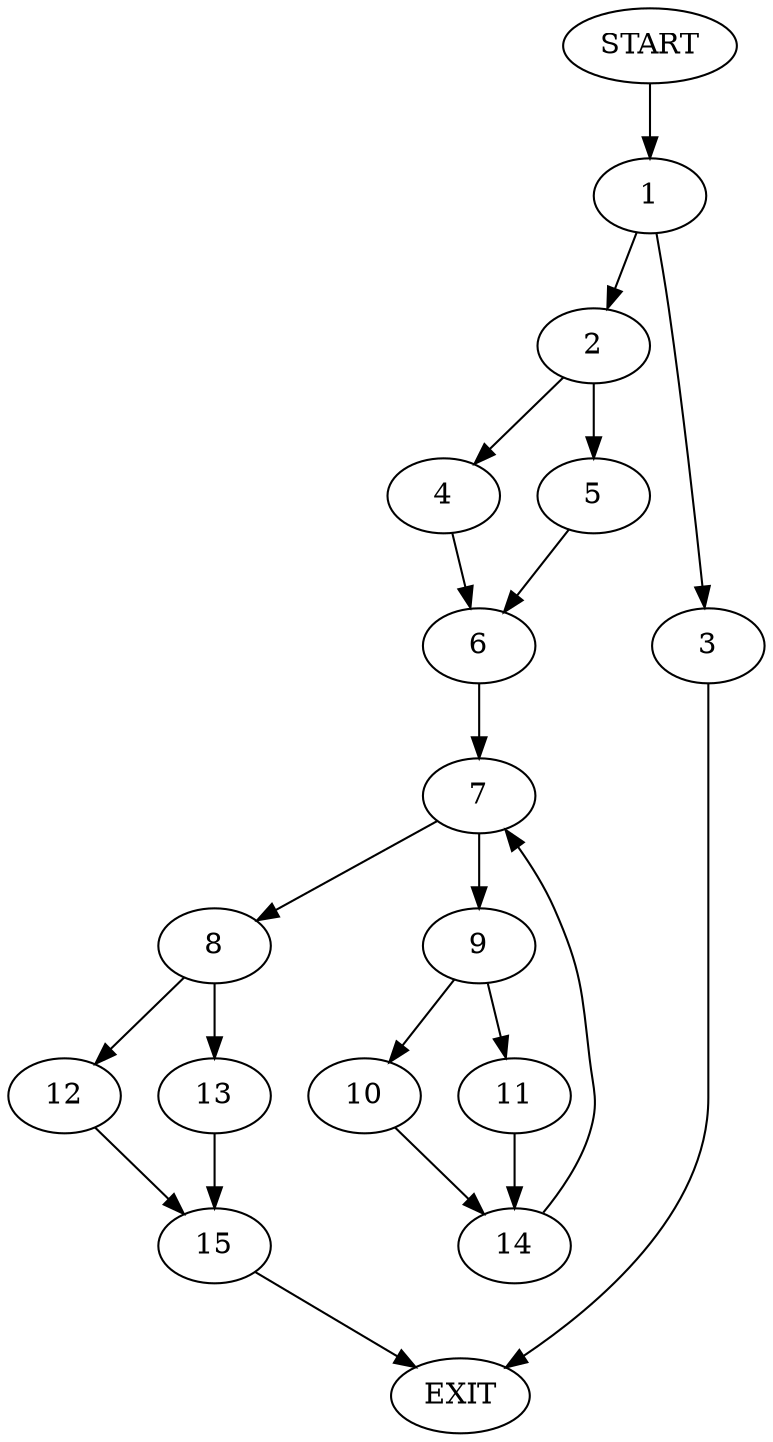 digraph {
0 [label="START"]
16 [label="EXIT"]
0 -> 1
1 -> 2
1 -> 3
2 -> 4
2 -> 5
3 -> 16
5 -> 6
4 -> 6
6 -> 7
7 -> 8
7 -> 9
9 -> 10
9 -> 11
8 -> 12
8 -> 13
10 -> 14
11 -> 14
14 -> 7
12 -> 15
13 -> 15
15 -> 16
}
